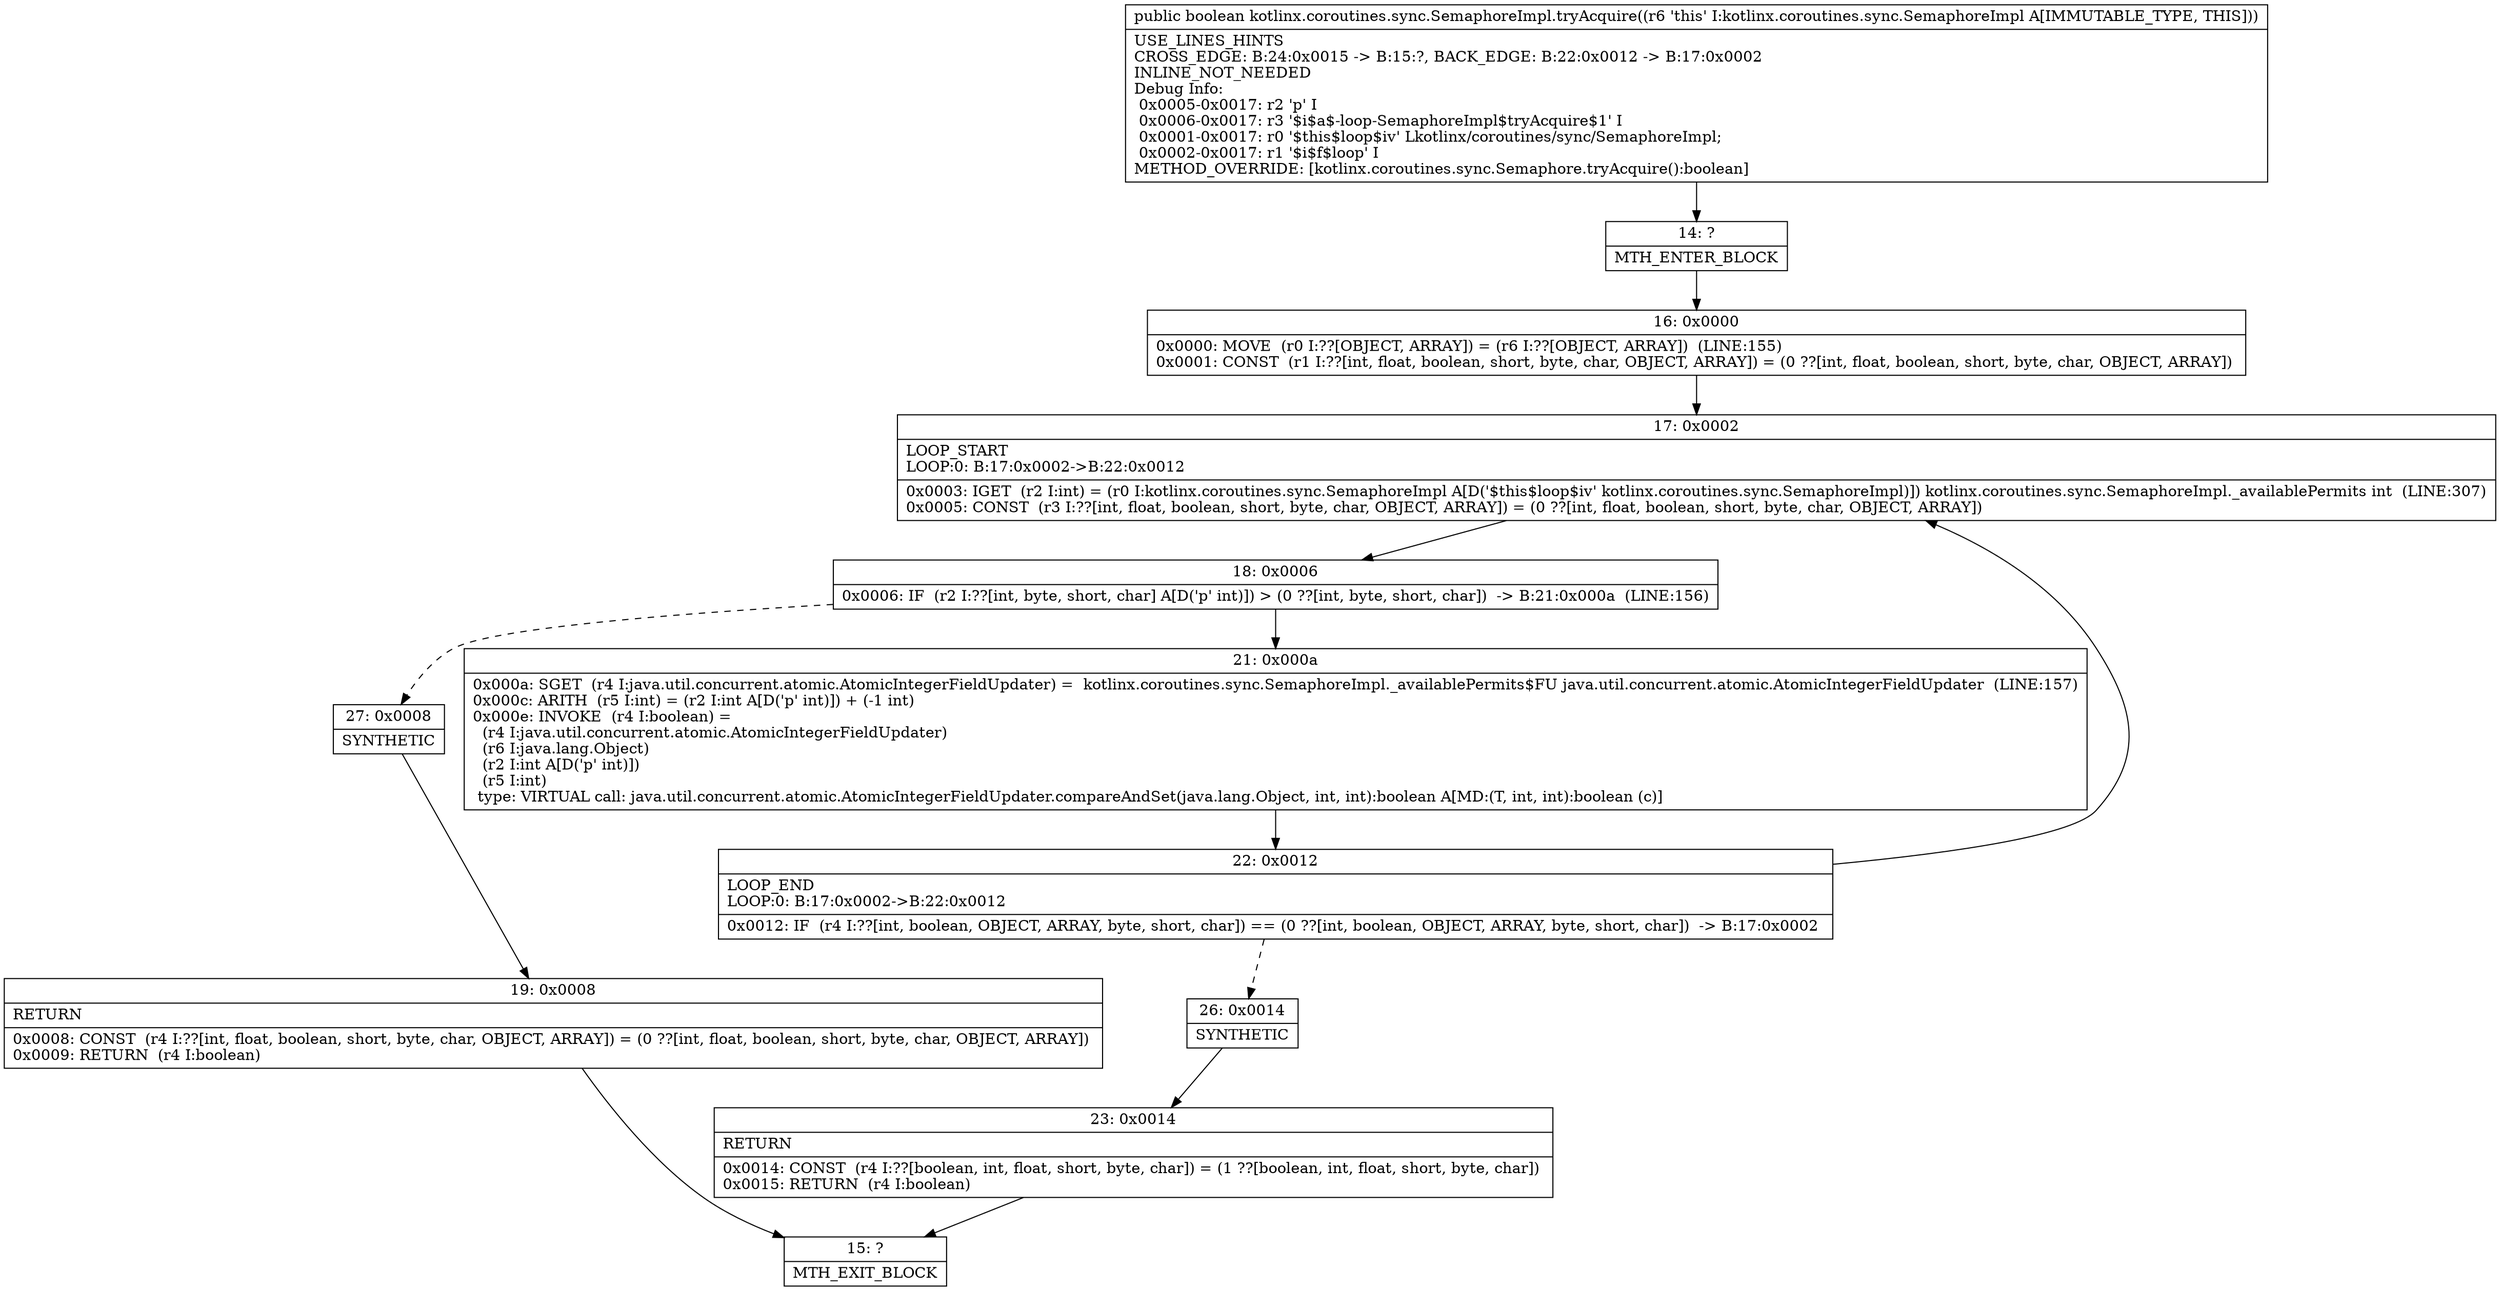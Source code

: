 digraph "CFG forkotlinx.coroutines.sync.SemaphoreImpl.tryAcquire()Z" {
Node_14 [shape=record,label="{14\:\ ?|MTH_ENTER_BLOCK\l}"];
Node_16 [shape=record,label="{16\:\ 0x0000|0x0000: MOVE  (r0 I:??[OBJECT, ARRAY]) = (r6 I:??[OBJECT, ARRAY])  (LINE:155)\l0x0001: CONST  (r1 I:??[int, float, boolean, short, byte, char, OBJECT, ARRAY]) = (0 ??[int, float, boolean, short, byte, char, OBJECT, ARRAY]) \l}"];
Node_17 [shape=record,label="{17\:\ 0x0002|LOOP_START\lLOOP:0: B:17:0x0002\-\>B:22:0x0012\l|0x0003: IGET  (r2 I:int) = (r0 I:kotlinx.coroutines.sync.SemaphoreImpl A[D('$this$loop$iv' kotlinx.coroutines.sync.SemaphoreImpl)]) kotlinx.coroutines.sync.SemaphoreImpl._availablePermits int  (LINE:307)\l0x0005: CONST  (r3 I:??[int, float, boolean, short, byte, char, OBJECT, ARRAY]) = (0 ??[int, float, boolean, short, byte, char, OBJECT, ARRAY]) \l}"];
Node_18 [shape=record,label="{18\:\ 0x0006|0x0006: IF  (r2 I:??[int, byte, short, char] A[D('p' int)]) \> (0 ??[int, byte, short, char])  \-\> B:21:0x000a  (LINE:156)\l}"];
Node_21 [shape=record,label="{21\:\ 0x000a|0x000a: SGET  (r4 I:java.util.concurrent.atomic.AtomicIntegerFieldUpdater) =  kotlinx.coroutines.sync.SemaphoreImpl._availablePermits$FU java.util.concurrent.atomic.AtomicIntegerFieldUpdater  (LINE:157)\l0x000c: ARITH  (r5 I:int) = (r2 I:int A[D('p' int)]) + (\-1 int) \l0x000e: INVOKE  (r4 I:boolean) = \l  (r4 I:java.util.concurrent.atomic.AtomicIntegerFieldUpdater)\l  (r6 I:java.lang.Object)\l  (r2 I:int A[D('p' int)])\l  (r5 I:int)\l type: VIRTUAL call: java.util.concurrent.atomic.AtomicIntegerFieldUpdater.compareAndSet(java.lang.Object, int, int):boolean A[MD:(T, int, int):boolean (c)]\l}"];
Node_22 [shape=record,label="{22\:\ 0x0012|LOOP_END\lLOOP:0: B:17:0x0002\-\>B:22:0x0012\l|0x0012: IF  (r4 I:??[int, boolean, OBJECT, ARRAY, byte, short, char]) == (0 ??[int, boolean, OBJECT, ARRAY, byte, short, char])  \-\> B:17:0x0002 \l}"];
Node_26 [shape=record,label="{26\:\ 0x0014|SYNTHETIC\l}"];
Node_23 [shape=record,label="{23\:\ 0x0014|RETURN\l|0x0014: CONST  (r4 I:??[boolean, int, float, short, byte, char]) = (1 ??[boolean, int, float, short, byte, char]) \l0x0015: RETURN  (r4 I:boolean) \l}"];
Node_15 [shape=record,label="{15\:\ ?|MTH_EXIT_BLOCK\l}"];
Node_27 [shape=record,label="{27\:\ 0x0008|SYNTHETIC\l}"];
Node_19 [shape=record,label="{19\:\ 0x0008|RETURN\l|0x0008: CONST  (r4 I:??[int, float, boolean, short, byte, char, OBJECT, ARRAY]) = (0 ??[int, float, boolean, short, byte, char, OBJECT, ARRAY]) \l0x0009: RETURN  (r4 I:boolean) \l}"];
MethodNode[shape=record,label="{public boolean kotlinx.coroutines.sync.SemaphoreImpl.tryAcquire((r6 'this' I:kotlinx.coroutines.sync.SemaphoreImpl A[IMMUTABLE_TYPE, THIS]))  | USE_LINES_HINTS\lCROSS_EDGE: B:24:0x0015 \-\> B:15:?, BACK_EDGE: B:22:0x0012 \-\> B:17:0x0002\lINLINE_NOT_NEEDED\lDebug Info:\l  0x0005\-0x0017: r2 'p' I\l  0x0006\-0x0017: r3 '$i$a$\-loop\-SemaphoreImpl$tryAcquire$1' I\l  0x0001\-0x0017: r0 '$this$loop$iv' Lkotlinx\/coroutines\/sync\/SemaphoreImpl;\l  0x0002\-0x0017: r1 '$i$f$loop' I\lMETHOD_OVERRIDE: [kotlinx.coroutines.sync.Semaphore.tryAcquire():boolean]\l}"];
MethodNode -> Node_14;Node_14 -> Node_16;
Node_16 -> Node_17;
Node_17 -> Node_18;
Node_18 -> Node_21;
Node_18 -> Node_27[style=dashed];
Node_21 -> Node_22;
Node_22 -> Node_17;
Node_22 -> Node_26[style=dashed];
Node_26 -> Node_23;
Node_23 -> Node_15;
Node_27 -> Node_19;
Node_19 -> Node_15;
}

